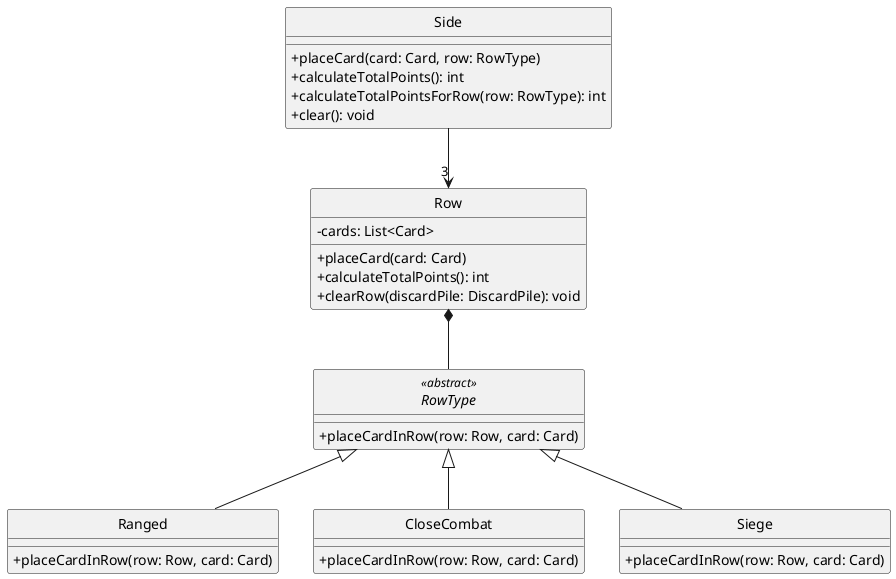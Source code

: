 @startuml

skinparam monochrome true
hide circle
skinparam classAttributeIconSize 0

' =====================
' SIDE
' =====================

class Side {
  +placeCard(card: Card, row: RowType)
  +calculateTotalPoints(): int
  +calculateTotalPointsForRow(row: RowType): int
  +clear(): void
}

class Row {
  -cards: List<Card>
  +placeCard(card: Card)
  +calculateTotalPoints(): int
  +clearRow(discardPile: DiscardPile): void
}

abstract class RowType <<abstract>> {
  +placeCardInRow(row: Row, card: Card)
}

class Ranged extends RowType {
  +placeCardInRow(row: Row, card: Card)
}

class CloseCombat extends RowType {
  +placeCardInRow(row: Row, card: Card)
}

class Siege extends RowType {
  +placeCardInRow(row: Row, card: Card)
}

' =====================
' RELATIONSHIPS
' =====================

Side --> "3" Row
Row *-- RowType

@enduml